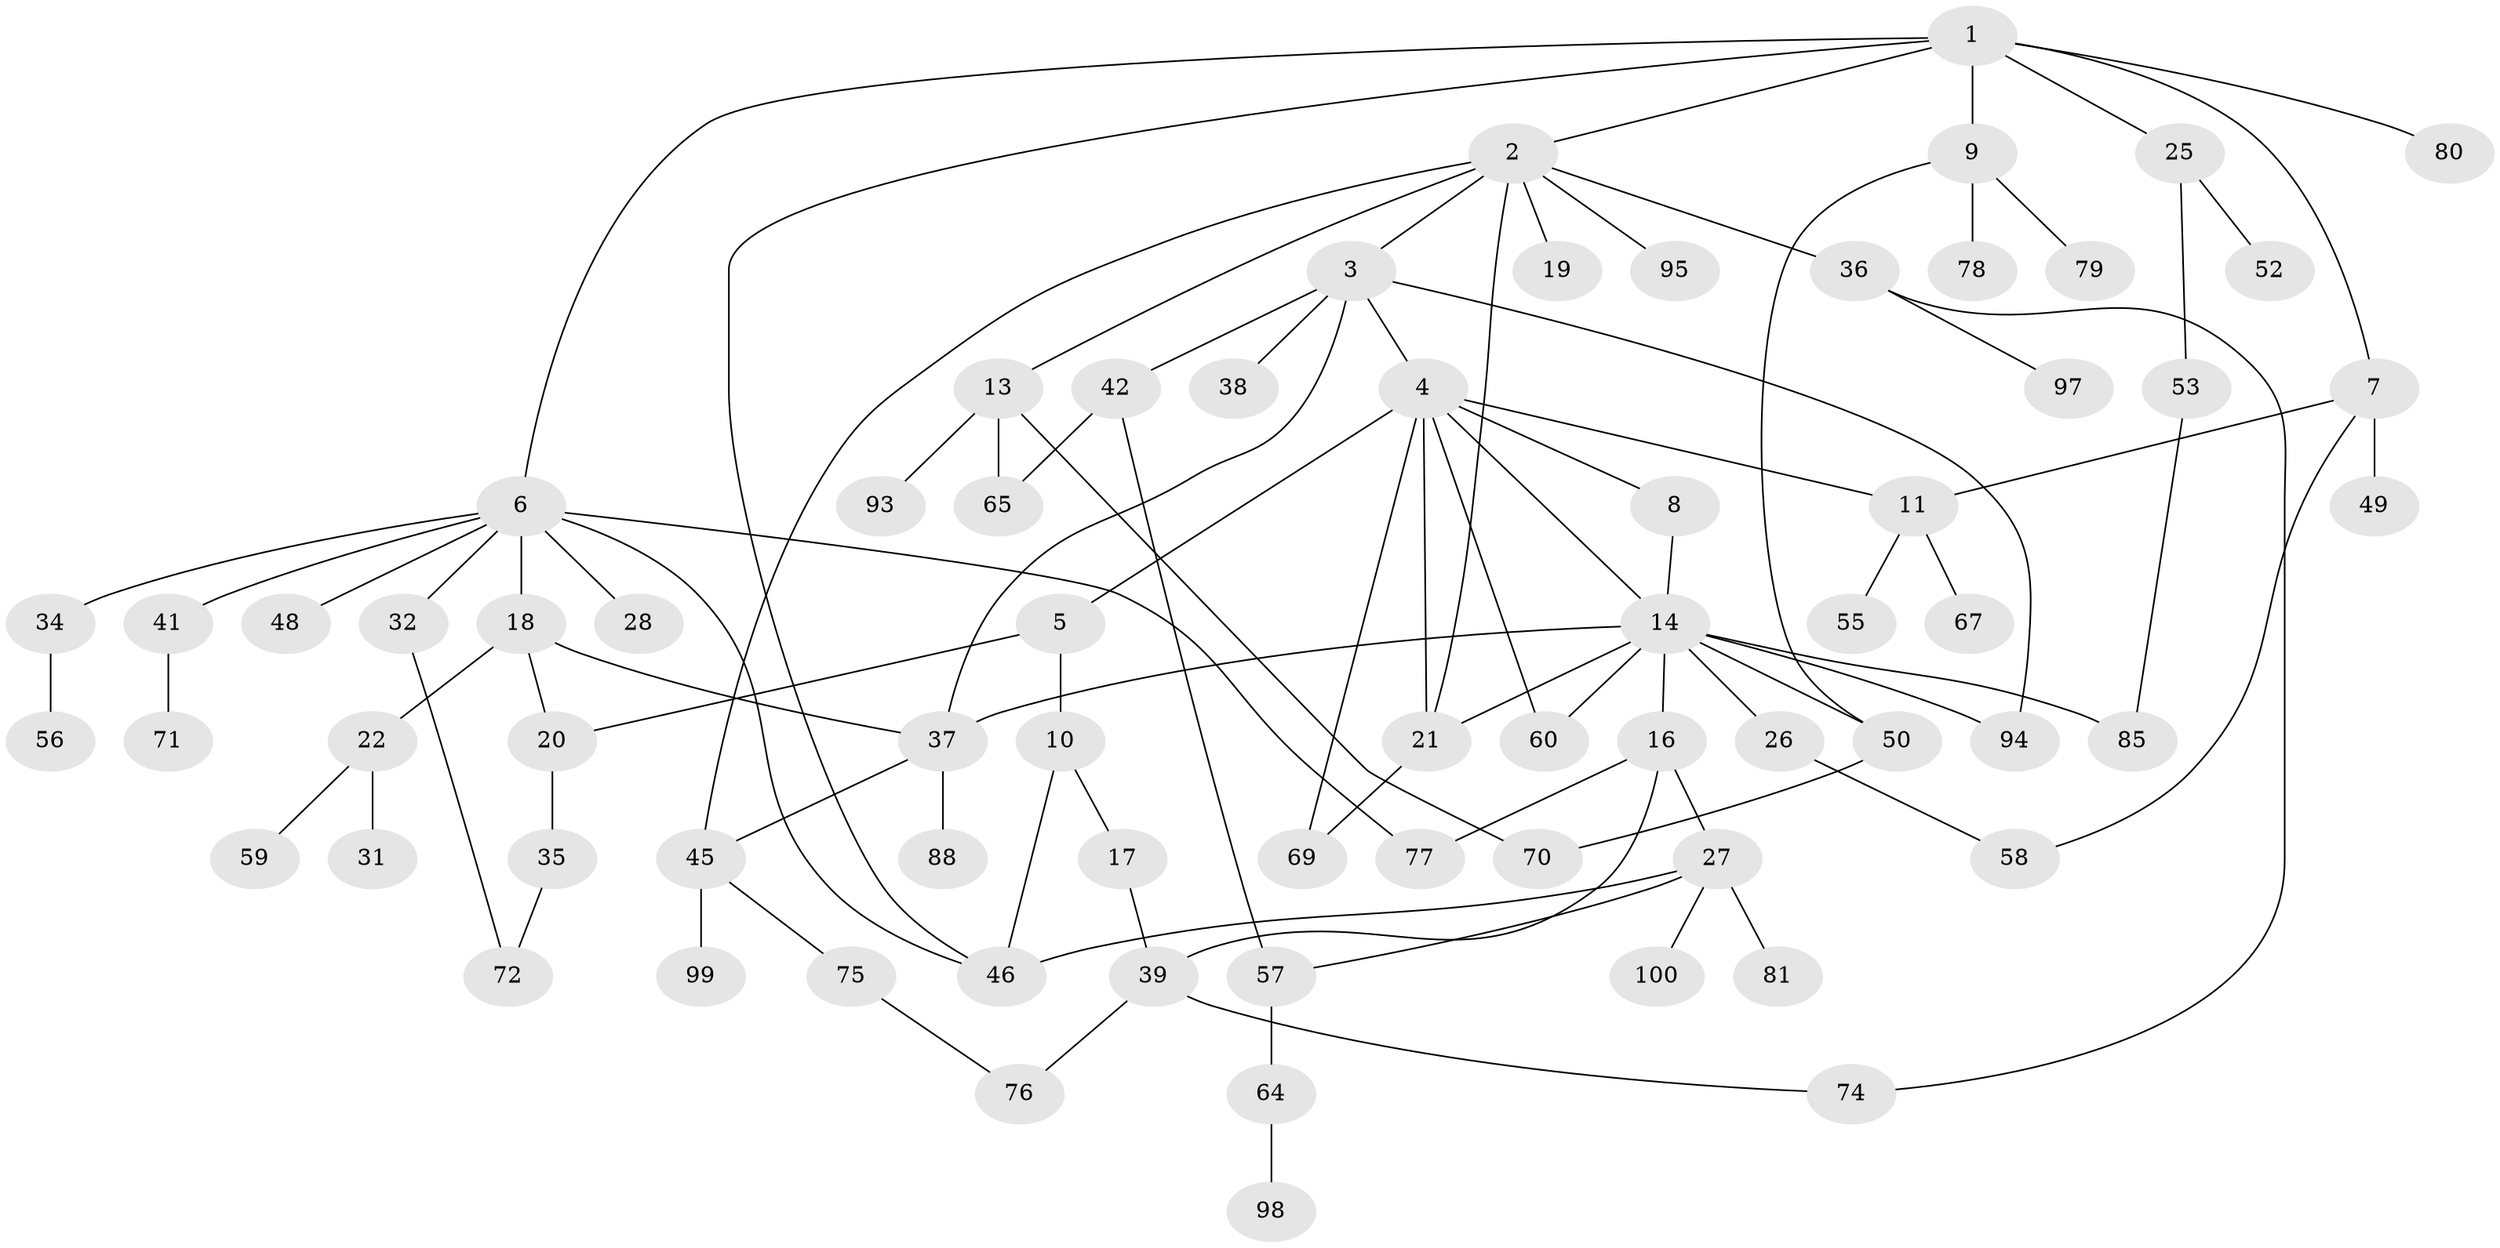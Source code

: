 // original degree distribution, {7: 0.01, 8: 0.02, 6: 0.03, 4: 0.11, 10: 0.01, 2: 0.39, 3: 0.15, 1: 0.27, 5: 0.01}
// Generated by graph-tools (version 1.1) at 2025/11/02/21/25 10:11:06]
// undirected, 71 vertices, 95 edges
graph export_dot {
graph [start="1"]
  node [color=gray90,style=filled];
  1 [super="+66"];
  2;
  3 [super="+86"];
  4 [super="+15"];
  5 [super="+12"];
  6 [super="+68"];
  7;
  8;
  9 [super="+30"];
  10 [super="+63"];
  11 [super="+33"];
  13 [super="+84"];
  14 [super="+40"];
  16 [super="+23"];
  17;
  18;
  19;
  20 [super="+24"];
  21 [super="+87"];
  22 [super="+54"];
  25 [super="+29"];
  26;
  27 [super="+62"];
  28;
  31;
  32;
  34 [super="+47"];
  35 [super="+43"];
  36 [super="+91"];
  37 [super="+82"];
  38;
  39 [super="+44"];
  41;
  42;
  45 [super="+51"];
  46;
  48;
  49;
  50;
  52;
  53;
  55;
  56 [super="+92"];
  57 [super="+61"];
  58;
  59;
  60 [super="+89"];
  64;
  65;
  67;
  69 [super="+73"];
  70;
  71;
  72 [super="+83"];
  74;
  75;
  76;
  77 [super="+90"];
  78;
  79;
  80;
  81;
  85 [super="+96"];
  88;
  93;
  94;
  95;
  97;
  98;
  99;
  100;
  1 -- 2;
  1 -- 6;
  1 -- 7;
  1 -- 9;
  1 -- 25;
  1 -- 80;
  1 -- 46;
  2 -- 3;
  2 -- 13;
  2 -- 19;
  2 -- 36;
  2 -- 95;
  2 -- 21;
  2 -- 45;
  3 -- 4;
  3 -- 38;
  3 -- 42;
  3 -- 94;
  3 -- 37;
  4 -- 5;
  4 -- 8;
  4 -- 14;
  4 -- 11;
  4 -- 21;
  4 -- 69;
  4 -- 60;
  5 -- 10;
  5 -- 20;
  6 -- 18;
  6 -- 28;
  6 -- 32;
  6 -- 34;
  6 -- 41;
  6 -- 46;
  6 -- 48;
  6 -- 77;
  7 -- 11;
  7 -- 49;
  7 -- 58;
  8 -- 14;
  9 -- 78;
  9 -- 50;
  9 -- 79;
  10 -- 17;
  10 -- 46;
  11 -- 67;
  11 -- 55;
  13 -- 65;
  13 -- 93;
  13 -- 70;
  14 -- 16;
  14 -- 26;
  14 -- 37;
  14 -- 50;
  14 -- 94;
  14 -- 85;
  14 -- 21;
  14 -- 60;
  16 -- 27;
  16 -- 77;
  16 -- 39;
  17 -- 39;
  18 -- 22;
  18 -- 37;
  18 -- 20;
  20 -- 35;
  21 -- 69;
  22 -- 31;
  22 -- 59;
  25 -- 52;
  25 -- 53;
  26 -- 58;
  27 -- 57;
  27 -- 81;
  27 -- 100;
  27 -- 46;
  32 -- 72;
  34 -- 56;
  35 -- 72;
  36 -- 74;
  36 -- 97;
  37 -- 45;
  37 -- 88;
  39 -- 76;
  39 -- 74;
  41 -- 71;
  42 -- 65;
  42 -- 57;
  45 -- 99 [weight=2];
  45 -- 75;
  50 -- 70;
  53 -- 85;
  57 -- 64;
  64 -- 98;
  75 -- 76;
}
